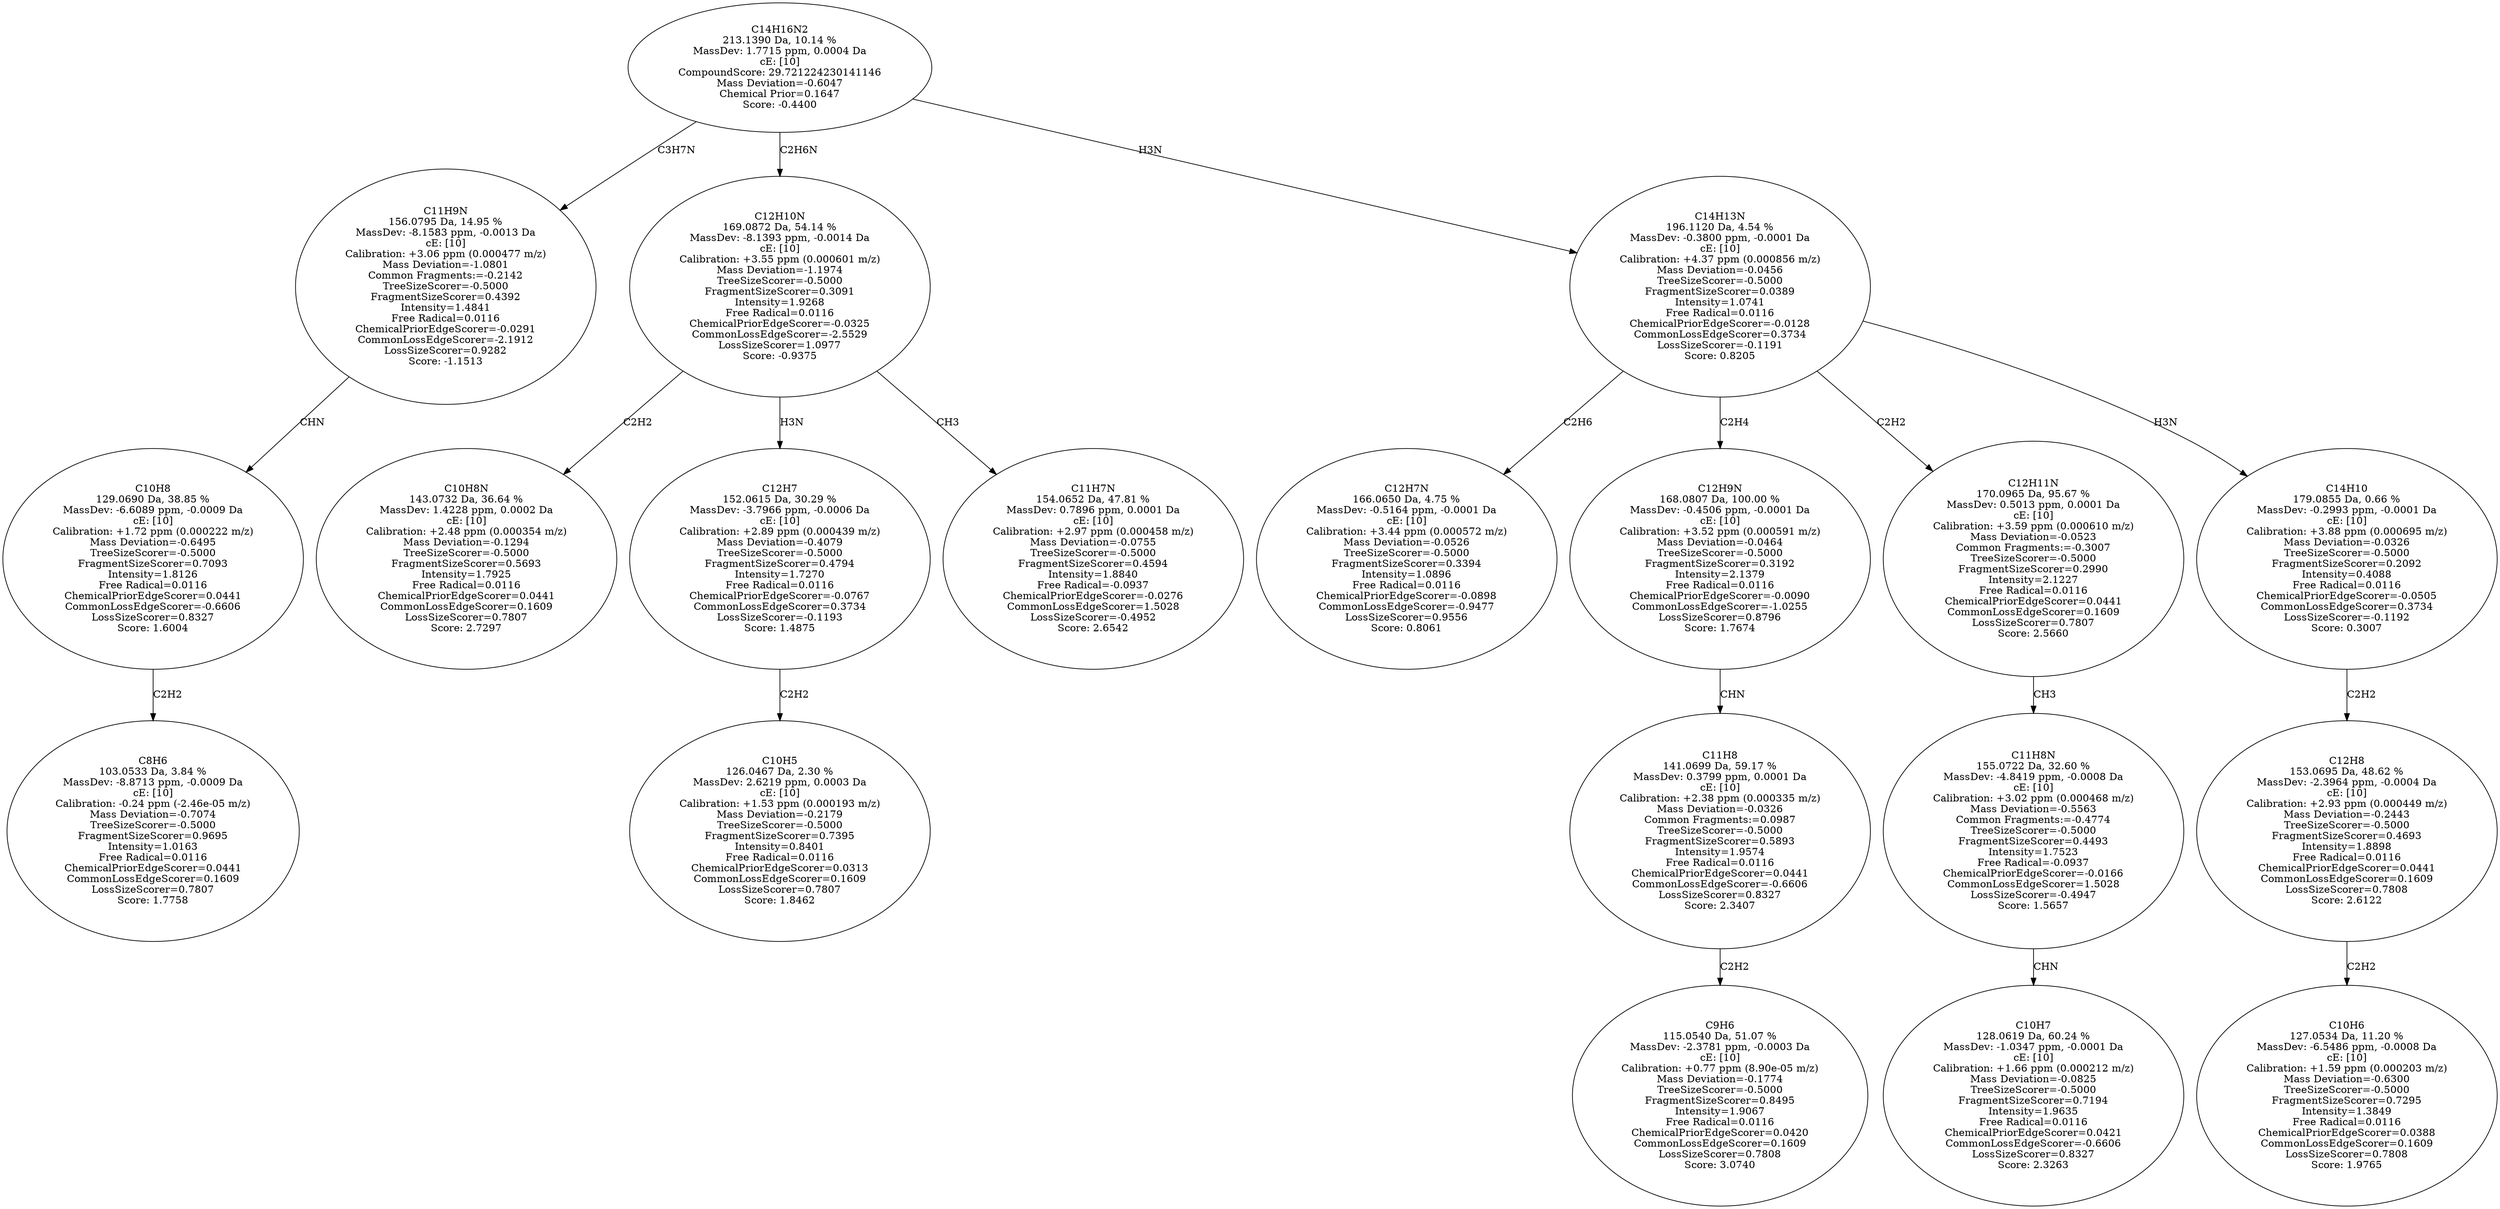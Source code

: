strict digraph {
v1 [label="C8H6\n103.0533 Da, 3.84 %\nMassDev: -8.8713 ppm, -0.0009 Da\ncE: [10]\nCalibration: -0.24 ppm (-2.46e-05 m/z)\nMass Deviation=-0.7074\nTreeSizeScorer=-0.5000\nFragmentSizeScorer=0.9695\nIntensity=1.0163\nFree Radical=0.0116\nChemicalPriorEdgeScorer=0.0441\nCommonLossEdgeScorer=0.1609\nLossSizeScorer=0.7807\nScore: 1.7758"];
v2 [label="C10H8\n129.0690 Da, 38.85 %\nMassDev: -6.6089 ppm, -0.0009 Da\ncE: [10]\nCalibration: +1.72 ppm (0.000222 m/z)\nMass Deviation=-0.6495\nTreeSizeScorer=-0.5000\nFragmentSizeScorer=0.7093\nIntensity=1.8126\nFree Radical=0.0116\nChemicalPriorEdgeScorer=0.0441\nCommonLossEdgeScorer=-0.6606\nLossSizeScorer=0.8327\nScore: 1.6004"];
v3 [label="C11H9N\n156.0795 Da, 14.95 %\nMassDev: -8.1583 ppm, -0.0013 Da\ncE: [10]\nCalibration: +3.06 ppm (0.000477 m/z)\nMass Deviation=-1.0801\nCommon Fragments:=-0.2142\nTreeSizeScorer=-0.5000\nFragmentSizeScorer=0.4392\nIntensity=1.4841\nFree Radical=0.0116\nChemicalPriorEdgeScorer=-0.0291\nCommonLossEdgeScorer=-2.1912\nLossSizeScorer=0.9282\nScore: -1.1513"];
v4 [label="C10H8N\n143.0732 Da, 36.64 %\nMassDev: 1.4228 ppm, 0.0002 Da\ncE: [10]\nCalibration: +2.48 ppm (0.000354 m/z)\nMass Deviation=-0.1294\nTreeSizeScorer=-0.5000\nFragmentSizeScorer=0.5693\nIntensity=1.7925\nFree Radical=0.0116\nChemicalPriorEdgeScorer=0.0441\nCommonLossEdgeScorer=0.1609\nLossSizeScorer=0.7807\nScore: 2.7297"];
v5 [label="C10H5\n126.0467 Da, 2.30 %\nMassDev: 2.6219 ppm, 0.0003 Da\ncE: [10]\nCalibration: +1.53 ppm (0.000193 m/z)\nMass Deviation=-0.2179\nTreeSizeScorer=-0.5000\nFragmentSizeScorer=0.7395\nIntensity=0.8401\nFree Radical=0.0116\nChemicalPriorEdgeScorer=0.0313\nCommonLossEdgeScorer=0.1609\nLossSizeScorer=0.7807\nScore: 1.8462"];
v6 [label="C12H7\n152.0615 Da, 30.29 %\nMassDev: -3.7966 ppm, -0.0006 Da\ncE: [10]\nCalibration: +2.89 ppm (0.000439 m/z)\nMass Deviation=-0.4079\nTreeSizeScorer=-0.5000\nFragmentSizeScorer=0.4794\nIntensity=1.7270\nFree Radical=0.0116\nChemicalPriorEdgeScorer=-0.0767\nCommonLossEdgeScorer=0.3734\nLossSizeScorer=-0.1193\nScore: 1.4875"];
v7 [label="C11H7N\n154.0652 Da, 47.81 %\nMassDev: 0.7896 ppm, 0.0001 Da\ncE: [10]\nCalibration: +2.97 ppm (0.000458 m/z)\nMass Deviation=-0.0755\nTreeSizeScorer=-0.5000\nFragmentSizeScorer=0.4594\nIntensity=1.8840\nFree Radical=-0.0937\nChemicalPriorEdgeScorer=-0.0276\nCommonLossEdgeScorer=1.5028\nLossSizeScorer=-0.4952\nScore: 2.6542"];
v8 [label="C12H10N\n169.0872 Da, 54.14 %\nMassDev: -8.1393 ppm, -0.0014 Da\ncE: [10]\nCalibration: +3.55 ppm (0.000601 m/z)\nMass Deviation=-1.1974\nTreeSizeScorer=-0.5000\nFragmentSizeScorer=0.3091\nIntensity=1.9268\nFree Radical=0.0116\nChemicalPriorEdgeScorer=-0.0325\nCommonLossEdgeScorer=-2.5529\nLossSizeScorer=1.0977\nScore: -0.9375"];
v9 [label="C12H7N\n166.0650 Da, 4.75 %\nMassDev: -0.5164 ppm, -0.0001 Da\ncE: [10]\nCalibration: +3.44 ppm (0.000572 m/z)\nMass Deviation=-0.0526\nTreeSizeScorer=-0.5000\nFragmentSizeScorer=0.3394\nIntensity=1.0896\nFree Radical=0.0116\nChemicalPriorEdgeScorer=-0.0898\nCommonLossEdgeScorer=-0.9477\nLossSizeScorer=0.9556\nScore: 0.8061"];
v10 [label="C9H6\n115.0540 Da, 51.07 %\nMassDev: -2.3781 ppm, -0.0003 Da\ncE: [10]\nCalibration: +0.77 ppm (8.90e-05 m/z)\nMass Deviation=-0.1774\nTreeSizeScorer=-0.5000\nFragmentSizeScorer=0.8495\nIntensity=1.9067\nFree Radical=0.0116\nChemicalPriorEdgeScorer=0.0420\nCommonLossEdgeScorer=0.1609\nLossSizeScorer=0.7808\nScore: 3.0740"];
v11 [label="C11H8\n141.0699 Da, 59.17 %\nMassDev: 0.3799 ppm, 0.0001 Da\ncE: [10]\nCalibration: +2.38 ppm (0.000335 m/z)\nMass Deviation=-0.0326\nCommon Fragments:=0.0987\nTreeSizeScorer=-0.5000\nFragmentSizeScorer=0.5893\nIntensity=1.9574\nFree Radical=0.0116\nChemicalPriorEdgeScorer=0.0441\nCommonLossEdgeScorer=-0.6606\nLossSizeScorer=0.8327\nScore: 2.3407"];
v12 [label="C12H9N\n168.0807 Da, 100.00 %\nMassDev: -0.4506 ppm, -0.0001 Da\ncE: [10]\nCalibration: +3.52 ppm (0.000591 m/z)\nMass Deviation=-0.0464\nTreeSizeScorer=-0.5000\nFragmentSizeScorer=0.3192\nIntensity=2.1379\nFree Radical=0.0116\nChemicalPriorEdgeScorer=-0.0090\nCommonLossEdgeScorer=-1.0255\nLossSizeScorer=0.8796\nScore: 1.7674"];
v13 [label="C10H7\n128.0619 Da, 60.24 %\nMassDev: -1.0347 ppm, -0.0001 Da\ncE: [10]\nCalibration: +1.66 ppm (0.000212 m/z)\nMass Deviation=-0.0825\nTreeSizeScorer=-0.5000\nFragmentSizeScorer=0.7194\nIntensity=1.9635\nFree Radical=0.0116\nChemicalPriorEdgeScorer=0.0421\nCommonLossEdgeScorer=-0.6606\nLossSizeScorer=0.8327\nScore: 2.3263"];
v14 [label="C11H8N\n155.0722 Da, 32.60 %\nMassDev: -4.8419 ppm, -0.0008 Da\ncE: [10]\nCalibration: +3.02 ppm (0.000468 m/z)\nMass Deviation=-0.5563\nCommon Fragments:=-0.4774\nTreeSizeScorer=-0.5000\nFragmentSizeScorer=0.4493\nIntensity=1.7523\nFree Radical=-0.0937\nChemicalPriorEdgeScorer=-0.0166\nCommonLossEdgeScorer=1.5028\nLossSizeScorer=-0.4947\nScore: 1.5657"];
v15 [label="C12H11N\n170.0965 Da, 95.67 %\nMassDev: 0.5013 ppm, 0.0001 Da\ncE: [10]\nCalibration: +3.59 ppm (0.000610 m/z)\nMass Deviation=-0.0523\nCommon Fragments:=-0.3007\nTreeSizeScorer=-0.5000\nFragmentSizeScorer=0.2990\nIntensity=2.1227\nFree Radical=0.0116\nChemicalPriorEdgeScorer=0.0441\nCommonLossEdgeScorer=0.1609\nLossSizeScorer=0.7807\nScore: 2.5660"];
v16 [label="C10H6\n127.0534 Da, 11.20 %\nMassDev: -6.5486 ppm, -0.0008 Da\ncE: [10]\nCalibration: +1.59 ppm (0.000203 m/z)\nMass Deviation=-0.6300\nTreeSizeScorer=-0.5000\nFragmentSizeScorer=0.7295\nIntensity=1.3849\nFree Radical=0.0116\nChemicalPriorEdgeScorer=0.0388\nCommonLossEdgeScorer=0.1609\nLossSizeScorer=0.7808\nScore: 1.9765"];
v17 [label="C12H8\n153.0695 Da, 48.62 %\nMassDev: -2.3964 ppm, -0.0004 Da\ncE: [10]\nCalibration: +2.93 ppm (0.000449 m/z)\nMass Deviation=-0.2443\nTreeSizeScorer=-0.5000\nFragmentSizeScorer=0.4693\nIntensity=1.8898\nFree Radical=0.0116\nChemicalPriorEdgeScorer=0.0441\nCommonLossEdgeScorer=0.1609\nLossSizeScorer=0.7808\nScore: 2.6122"];
v18 [label="C14H10\n179.0855 Da, 0.66 %\nMassDev: -0.2993 ppm, -0.0001 Da\ncE: [10]\nCalibration: +3.88 ppm (0.000695 m/z)\nMass Deviation=-0.0326\nTreeSizeScorer=-0.5000\nFragmentSizeScorer=0.2092\nIntensity=0.4088\nFree Radical=0.0116\nChemicalPriorEdgeScorer=-0.0505\nCommonLossEdgeScorer=0.3734\nLossSizeScorer=-0.1192\nScore: 0.3007"];
v19 [label="C14H13N\n196.1120 Da, 4.54 %\nMassDev: -0.3800 ppm, -0.0001 Da\ncE: [10]\nCalibration: +4.37 ppm (0.000856 m/z)\nMass Deviation=-0.0456\nTreeSizeScorer=-0.5000\nFragmentSizeScorer=0.0389\nIntensity=1.0741\nFree Radical=0.0116\nChemicalPriorEdgeScorer=-0.0128\nCommonLossEdgeScorer=0.3734\nLossSizeScorer=-0.1191\nScore: 0.8205"];
v20 [label="C14H16N2\n213.1390 Da, 10.14 %\nMassDev: 1.7715 ppm, 0.0004 Da\ncE: [10]\nCompoundScore: 29.721224230141146\nMass Deviation=-0.6047\nChemical Prior=0.1647\nScore: -0.4400"];
v2 -> v1 [label="C2H2"];
v3 -> v2 [label="CHN"];
v20 -> v3 [label="C3H7N"];
v8 -> v4 [label="C2H2"];
v6 -> v5 [label="C2H2"];
v8 -> v6 [label="H3N"];
v8 -> v7 [label="CH3"];
v20 -> v8 [label="C2H6N"];
v19 -> v9 [label="C2H6"];
v11 -> v10 [label="C2H2"];
v12 -> v11 [label="CHN"];
v19 -> v12 [label="C2H4"];
v14 -> v13 [label="CHN"];
v15 -> v14 [label="CH3"];
v19 -> v15 [label="C2H2"];
v17 -> v16 [label="C2H2"];
v18 -> v17 [label="C2H2"];
v19 -> v18 [label="H3N"];
v20 -> v19 [label="H3N"];
}